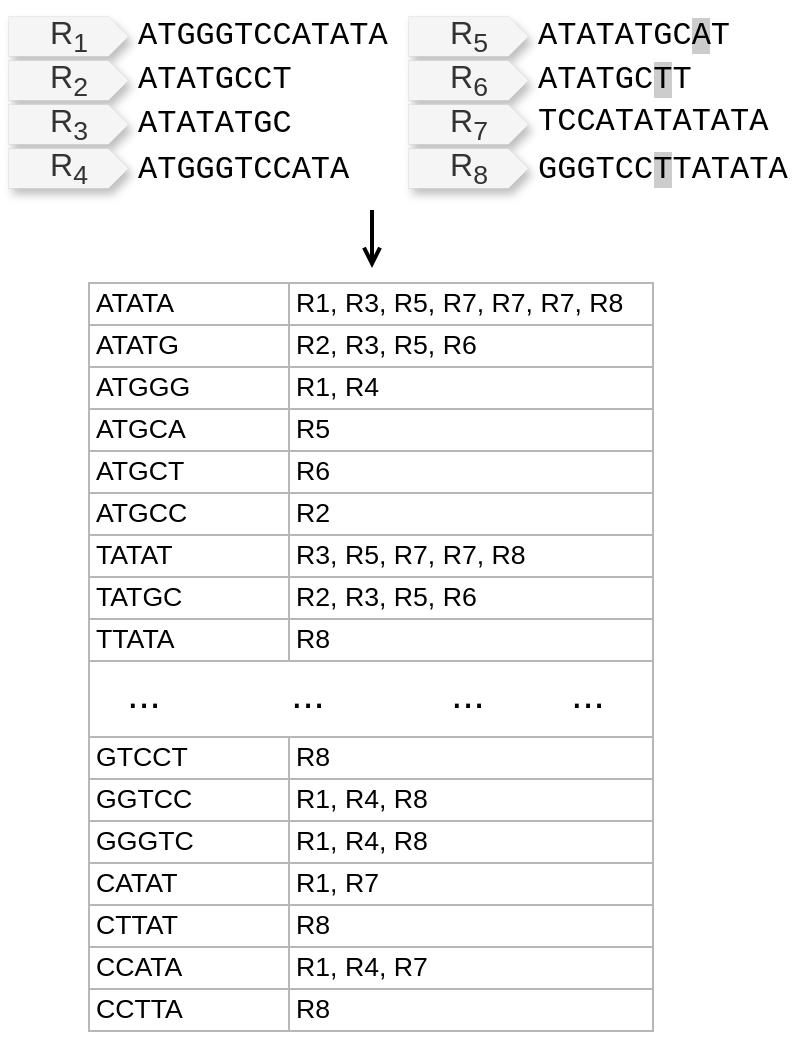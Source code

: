 <mxfile version="24.4.0" type="github">
  <diagram name="Page-1" id="6XR2Yzbt6paxZfj4640B">
    <mxGraphModel dx="1434" dy="759" grid="1" gridSize="10" guides="1" tooltips="1" connect="1" arrows="1" fold="1" page="1" pageScale="1" pageWidth="850" pageHeight="1100" math="0" shadow="0">
      <root>
        <mxCell id="0" />
        <mxCell id="1" parent="0" />
        <UserObject label="&lt;table xmlns=&quot;http://www.w3.org/1999/xhtml&quot; cellspacing=&quot;0&quot; cellpadding=&quot;0&quot; dir=&quot;ltr&quot; border=&quot;1&quot; style=&quot;table-layout:fixed;font-size:10pt;font-family:Arial;width:0px;border-collapse:collapse;border:none&quot; data-sheets-root=&quot;1&quot;&gt;&lt;colgroup&gt;&lt;col width=&quot;100&quot;&gt;&lt;col width=&quot;182&quot;&gt;&lt;/colgroup&gt;&lt;tbody&gt;&lt;tr style=&quot;height:21px;&quot;&gt;&lt;td style=&quot;border-top:1px solid #b7b7b7;border-right:1px solid #b7b7b7;border-bottom:1px solid #b7b7b7;border-left:1px solid #b7b7b7;overflow:hidden;padding:2px 3px 2px 3px;vertical-align:bottom;&quot; data-sheets-value=&quot;{&amp;quot;1&amp;quot;:2,&amp;quot;2&amp;quot;:&amp;quot;ATATA&amp;quot;}&quot;&gt;ATATA&lt;/td&gt;&lt;td style=&quot;border-top:1px solid #b7b7b7;border-right:1px solid #b7b7b7;border-bottom:1px solid #b7b7b7;overflow:hidden;padding:2px 3px 2px 3px;vertical-align:bottom;&quot; data-sheets-value=&quot;{&amp;quot;1&amp;quot;:2,&amp;quot;2&amp;quot;:&amp;quot;R1, R3, R5, R7, R7, R7, R8&amp;quot;}&quot;&gt;R1, R3, R5, R7, R7, R7, R8&lt;/td&gt;&lt;/tr&gt;&lt;tr style=&quot;height:21px;&quot;&gt;&lt;td style=&quot;border-right:1px solid #b7b7b7;border-bottom:1px solid #b7b7b7;border-left:1px solid #b7b7b7;overflow:hidden;padding:2px 3px 2px 3px;vertical-align:bottom;&quot; data-sheets-value=&quot;{&amp;quot;1&amp;quot;:2,&amp;quot;2&amp;quot;:&amp;quot;ATATG&amp;quot;}&quot;&gt;ATATG&lt;/td&gt;&lt;td style=&quot;border-right:1px solid #b7b7b7;border-bottom:1px solid #b7b7b7;overflow:hidden;padding:2px 3px 2px 3px;vertical-align:bottom;&quot; data-sheets-value=&quot;{&amp;quot;1&amp;quot;:2,&amp;quot;2&amp;quot;:&amp;quot;R2, R3, R5, R6&amp;quot;}&quot;&gt;R2, R3, R5, R6&lt;/td&gt;&lt;/tr&gt;&lt;tr style=&quot;height:21px;&quot;&gt;&lt;td style=&quot;border-right:1px solid #b7b7b7;border-bottom:1px solid #b7b7b7;border-left:1px solid #b7b7b7;overflow:hidden;padding:2px 3px 2px 3px;vertical-align:bottom;&quot; data-sheets-value=&quot;{&amp;quot;1&amp;quot;:2,&amp;quot;2&amp;quot;:&amp;quot;ATGGG&amp;quot;}&quot;&gt;ATGGG&lt;/td&gt;&lt;td style=&quot;border-right:1px solid #b7b7b7;border-bottom:1px solid #b7b7b7;overflow:hidden;padding:2px 3px 2px 3px;vertical-align:bottom;&quot; data-sheets-value=&quot;{&amp;quot;1&amp;quot;:2,&amp;quot;2&amp;quot;:&amp;quot;R1, R4&amp;quot;}&quot;&gt;R1, R4&lt;/td&gt;&lt;/tr&gt;&lt;tr style=&quot;height:21px;&quot;&gt;&lt;td style=&quot;border-right:1px solid #b7b7b7;border-bottom:1px solid #b7b7b7;border-left:1px solid #b7b7b7;overflow:hidden;padding:2px 3px 2px 3px;vertical-align:bottom;&quot; data-sheets-value=&quot;{&amp;quot;1&amp;quot;:2,&amp;quot;2&amp;quot;:&amp;quot;ATGCA&amp;quot;}&quot;&gt;ATGCA&lt;/td&gt;&lt;td style=&quot;border-right:1px solid #b7b7b7;border-bottom:1px solid #b7b7b7;overflow:hidden;padding:2px 3px 2px 3px;vertical-align:bottom;&quot; data-sheets-value=&quot;{&amp;quot;1&amp;quot;:2,&amp;quot;2&amp;quot;:&amp;quot;R5&amp;quot;}&quot;&gt;R5&lt;/td&gt;&lt;/tr&gt;&lt;tr style=&quot;height:21px;&quot;&gt;&lt;td style=&quot;border-right:1px solid #b7b7b7;border-bottom:1px solid #b7b7b7;border-left:1px solid #b7b7b7;overflow:hidden;padding:2px 3px 2px 3px;vertical-align:bottom;&quot; data-sheets-value=&quot;{&amp;quot;1&amp;quot;:2,&amp;quot;2&amp;quot;:&amp;quot;ATGCT&amp;quot;}&quot;&gt;ATGCT&lt;/td&gt;&lt;td style=&quot;border-right:1px solid #b7b7b7;border-bottom:1px solid #b7b7b7;overflow:hidden;padding:2px 3px 2px 3px;vertical-align:bottom;&quot; data-sheets-value=&quot;{&amp;quot;1&amp;quot;:2,&amp;quot;2&amp;quot;:&amp;quot;R6&amp;quot;}&quot;&gt;R6&lt;/td&gt;&lt;/tr&gt;&lt;tr style=&quot;height:21px;&quot;&gt;&lt;td style=&quot;border-right:1px solid #b7b7b7;border-bottom:1px solid #b7b7b7;border-left:1px solid #b7b7b7;overflow:hidden;padding:2px 3px 2px 3px;vertical-align:bottom;&quot; data-sheets-value=&quot;{&amp;quot;1&amp;quot;:2,&amp;quot;2&amp;quot;:&amp;quot;ATGCC&amp;quot;}&quot;&gt;ATGCC&lt;/td&gt;&lt;td style=&quot;border-right:1px solid #b7b7b7;border-bottom:1px solid #b7b7b7;overflow:hidden;padding:2px 3px 2px 3px;vertical-align:bottom;&quot; data-sheets-value=&quot;{&amp;quot;1&amp;quot;:2,&amp;quot;2&amp;quot;:&amp;quot;R2&amp;quot;}&quot;&gt;R2&lt;/td&gt;&lt;/tr&gt;&lt;tr style=&quot;height:21px;&quot;&gt;&lt;td style=&quot;border-right:1px solid #b7b7b7;border-bottom:1px solid #b7b7b7;border-left:1px solid #b7b7b7;overflow:hidden;padding:2px 3px 2px 3px;vertical-align:bottom;&quot; data-sheets-value=&quot;{&amp;quot;1&amp;quot;:2,&amp;quot;2&amp;quot;:&amp;quot;TATAT&amp;quot;}&quot;&gt;TATAT&lt;/td&gt;&lt;td style=&quot;border-right:1px solid #b7b7b7;border-bottom:1px solid #b7b7b7;overflow:hidden;padding:2px 3px 2px 3px;vertical-align:bottom;&quot; data-sheets-value=&quot;{&amp;quot;1&amp;quot;:2,&amp;quot;2&amp;quot;:&amp;quot;R3, R5, R7, R7, R8&amp;quot;}&quot;&gt;R3, R5, R7, R7, R8&lt;/td&gt;&lt;/tr&gt;&lt;tr style=&quot;height:21px;&quot;&gt;&lt;td style=&quot;border-right:1px solid #b7b7b7;border-bottom:1px solid #b7b7b7;border-left:1px solid #b7b7b7;overflow:hidden;padding:2px 3px 2px 3px;vertical-align:bottom;&quot; data-sheets-value=&quot;{&amp;quot;1&amp;quot;:2,&amp;quot;2&amp;quot;:&amp;quot;TATGC&amp;quot;}&quot;&gt;TATGC&lt;/td&gt;&lt;td style=&quot;border-right:1px solid #b7b7b7;border-bottom:1px solid #b7b7b7;overflow:hidden;padding:2px 3px 2px 3px;vertical-align:bottom;&quot; data-sheets-value=&quot;{&amp;quot;1&amp;quot;:2,&amp;quot;2&amp;quot;:&amp;quot;R2, R3, R5, R6&amp;quot;}&quot;&gt;R2, R3, R5, R6&lt;/td&gt;&lt;/tr&gt;&lt;tr style=&quot;height:21px;&quot;&gt;&lt;td style=&quot;border-right:1px solid #b7b7b7;border-bottom:1px solid #b7b7b7;border-left:1px solid #b7b7b7;overflow:hidden;padding:2px 3px 2px 3px;vertical-align:bottom;&quot; data-sheets-value=&quot;{&amp;quot;1&amp;quot;:2,&amp;quot;2&amp;quot;:&amp;quot;TTATA&amp;quot;}&quot;&gt;TTATA&lt;/td&gt;&lt;td style=&quot;border-right:1px solid #b7b7b7;border-bottom:1px solid #b7b7b7;overflow:hidden;padding:2px 3px 2px 3px;vertical-align:bottom;&quot; data-sheets-value=&quot;{&amp;quot;1&amp;quot;:2,&amp;quot;2&amp;quot;:&amp;quot;R8&amp;quot;}&quot;&gt;R8&lt;/td&gt;&lt;/tr&gt;&lt;/tbody&gt;&lt;/table&gt;" link="&lt;table xmlns=&quot;http://www.w3.org/1999/xhtml&quot; cellspacing=&quot;0&quot; cellpadding=&quot;0&quot; dir=&quot;ltr&quot; border=&quot;1&quot; style=&quot;table-layout:fixed;font-size:10pt;font-family:Arial;width:0px;border-collapse:collapse;border:none&quot; data-sheets-root=&quot;1&quot;&gt;&lt;colgroup&gt;&lt;col width=&quot;100&quot;&gt;&lt;col width=&quot;182&quot;&gt;&lt;/colgroup&gt;&lt;tbody&gt;&lt;tr style=&quot;height:21px;&quot;&gt;&lt;td style=&quot;border-top:1px solid #b7b7b7;border-right:1px solid #b7b7b7;border-bottom:1px solid #b7b7b7;border-left:1px solid #b7b7b7;overflow:hidden;padding:2px 3px 2px 3px;vertical-align:bottom;&quot; data-sheets-value=&quot;{&amp;quot;1&amp;quot;:2,&amp;quot;2&amp;quot;:&amp;quot;ATATA&amp;quot;}&quot;&gt;ATATA&lt;/td&gt;&lt;td style=&quot;border-top:1px solid #b7b7b7;border-right:1px solid #b7b7b7;border-bottom:1px solid #b7b7b7;overflow:hidden;padding:2px 3px 2px 3px;vertical-align:bottom;&quot; data-sheets-value=&quot;{&amp;quot;1&amp;quot;:2,&amp;quot;2&amp;quot;:&amp;quot;R1, R3, R5, R7, R7, R7, R8&amp;quot;}&quot;&gt;R1, R3, R5, R7, R7, R7, R8&lt;/td&gt;&lt;/tr&gt;&lt;tr style=&quot;height:21px;&quot;&gt;&lt;td style=&quot;border-right:1px solid #b7b7b7;border-bottom:1px solid #b7b7b7;border-left:1px solid #b7b7b7;overflow:hidden;padding:2px 3px 2px 3px;vertical-align:bottom;&quot; data-sheets-value=&quot;{&amp;quot;1&amp;quot;:2,&amp;quot;2&amp;quot;:&amp;quot;ATATG&amp;quot;}&quot;&gt;ATATG&lt;/td&gt;&lt;td style=&quot;border-right:1px solid #b7b7b7;border-bottom:1px solid #b7b7b7;overflow:hidden;padding:2px 3px 2px 3px;vertical-align:bottom;&quot; data-sheets-value=&quot;{&amp;quot;1&amp;quot;:2,&amp;quot;2&amp;quot;:&amp;quot;R2, R3, R5, R6&amp;quot;}&quot;&gt;R2, R3, R5, R6&lt;/td&gt;&lt;/tr&gt;&lt;tr style=&quot;height:21px;&quot;&gt;&lt;td style=&quot;border-right:1px solid #b7b7b7;border-bottom:1px solid #b7b7b7;border-left:1px solid #b7b7b7;overflow:hidden;padding:2px 3px 2px 3px;vertical-align:bottom;&quot; data-sheets-value=&quot;{&amp;quot;1&amp;quot;:2,&amp;quot;2&amp;quot;:&amp;quot;ATGGG&amp;quot;}&quot;&gt;ATGGG&lt;/td&gt;&lt;td style=&quot;border-right:1px solid #b7b7b7;border-bottom:1px solid #b7b7b7;overflow:hidden;padding:2px 3px 2px 3px;vertical-align:bottom;&quot; data-sheets-value=&quot;{&amp;quot;1&amp;quot;:2,&amp;quot;2&amp;quot;:&amp;quot;R1, R4&amp;quot;}&quot;&gt;R1, R4&lt;/td&gt;&lt;/tr&gt;&lt;tr style=&quot;height:21px;&quot;&gt;&lt;td style=&quot;border-right:1px solid #b7b7b7;border-bottom:1px solid #b7b7b7;border-left:1px solid #b7b7b7;overflow:hidden;padding:2px 3px 2px 3px;vertical-align:bottom;&quot; data-sheets-value=&quot;{&amp;quot;1&amp;quot;:2,&amp;quot;2&amp;quot;:&amp;quot;ATGCA&amp;quot;}&quot;&gt;ATGCA&lt;/td&gt;&lt;td style=&quot;border-right:1px solid #b7b7b7;border-bottom:1px solid #b7b7b7;overflow:hidden;padding:2px 3px 2px 3px;vertical-align:bottom;&quot; data-sheets-value=&quot;{&amp;quot;1&amp;quot;:2,&amp;quot;2&amp;quot;:&amp;quot;R5&amp;quot;}&quot;&gt;R5&lt;/td&gt;&lt;/tr&gt;&lt;tr style=&quot;height:21px;&quot;&gt;&lt;td style=&quot;border-right:1px solid #b7b7b7;border-bottom:1px solid #b7b7b7;border-left:1px solid #b7b7b7;overflow:hidden;padding:2px 3px 2px 3px;vertical-align:bottom;&quot; data-sheets-value=&quot;{&amp;quot;1&amp;quot;:2,&amp;quot;2&amp;quot;:&amp;quot;ATGCT&amp;quot;}&quot;&gt;ATGCT&lt;/td&gt;&lt;td style=&quot;border-right:1px solid #b7b7b7;border-bottom:1px solid #b7b7b7;overflow:hidden;padding:2px 3px 2px 3px;vertical-align:bottom;&quot; data-sheets-value=&quot;{&amp;quot;1&amp;quot;:2,&amp;quot;2&amp;quot;:&amp;quot;R6&amp;quot;}&quot;&gt;R6&lt;/td&gt;&lt;/tr&gt;&lt;tr style=&quot;height:21px;&quot;&gt;&lt;td style=&quot;border-right:1px solid #b7b7b7;border-bottom:1px solid #b7b7b7;border-left:1px solid #b7b7b7;overflow:hidden;padding:2px 3px 2px 3px;vertical-align:bottom;&quot; data-sheets-value=&quot;{&amp;quot;1&amp;quot;:2,&amp;quot;2&amp;quot;:&amp;quot;ATGCC&amp;quot;}&quot;&gt;ATGCC&lt;/td&gt;&lt;td style=&quot;border-right:1px solid #b7b7b7;border-bottom:1px solid #b7b7b7;overflow:hidden;padding:2px 3px 2px 3px;vertical-align:bottom;&quot; data-sheets-value=&quot;{&amp;quot;1&amp;quot;:2,&amp;quot;2&amp;quot;:&amp;quot;R2&amp;quot;}&quot;&gt;R2&lt;/td&gt;&lt;/tr&gt;&lt;tr style=&quot;height:21px;&quot;&gt;&lt;td style=&quot;border-right:1px solid #b7b7b7;border-bottom:1px solid #b7b7b7;border-left:1px solid #b7b7b7;overflow:hidden;padding:2px 3px 2px 3px;vertical-align:bottom;&quot; data-sheets-value=&quot;{&amp;quot;1&amp;quot;:2,&amp;quot;2&amp;quot;:&amp;quot;TATAT&amp;quot;}&quot;&gt;TATAT&lt;/td&gt;&lt;td style=&quot;border-right:1px solid #b7b7b7;border-bottom:1px solid #b7b7b7;overflow:hidden;padding:2px 3px 2px 3px;vertical-align:bottom;&quot; data-sheets-value=&quot;{&amp;quot;1&amp;quot;:2,&amp;quot;2&amp;quot;:&amp;quot;R3, R5, R7, R7, R8&amp;quot;}&quot;&gt;R3, R5, R7, R7, R8&lt;/td&gt;&lt;/tr&gt;&lt;tr style=&quot;height:21px;&quot;&gt;&lt;td style=&quot;border-right:1px solid #b7b7b7;border-bottom:1px solid #b7b7b7;border-left:1px solid #b7b7b7;overflow:hidden;padding:2px 3px 2px 3px;vertical-align:bottom;&quot; data-sheets-value=&quot;{&amp;quot;1&amp;quot;:2,&amp;quot;2&amp;quot;:&amp;quot;TATGC&amp;quot;}&quot;&gt;TATGC&lt;/td&gt;&lt;td style=&quot;border-right:1px solid #b7b7b7;border-bottom:1px solid #b7b7b7;overflow:hidden;padding:2px 3px 2px 3px;vertical-align:bottom;&quot; data-sheets-value=&quot;{&amp;quot;1&amp;quot;:2,&amp;quot;2&amp;quot;:&amp;quot;R2, R3, R5, R6&amp;quot;}&quot;&gt;R2, R3, R5, R6&lt;/td&gt;&lt;/tr&gt;&lt;tr style=&quot;height:21px;&quot;&gt;&lt;td style=&quot;border-right:1px solid #b7b7b7;border-bottom:1px solid #b7b7b7;border-left:1px solid #b7b7b7;overflow:hidden;padding:2px 3px 2px 3px;vertical-align:bottom;&quot; data-sheets-value=&quot;{&amp;quot;1&amp;quot;:2,&amp;quot;2&amp;quot;:&amp;quot;TTATA&amp;quot;}&quot;&gt;TTATA&lt;/td&gt;&lt;td style=&quot;border-right:1px solid #b7b7b7;border-bottom:1px solid #b7b7b7;overflow:hidden;padding:2px 3px 2px 3px;vertical-align:bottom;&quot; data-sheets-value=&quot;{&amp;quot;1&amp;quot;:2,&amp;quot;2&amp;quot;:&amp;quot;R8&amp;quot;}&quot;&gt;R8&lt;/td&gt;&lt;/tr&gt;&lt;/tbody&gt;&lt;/table&gt;" id="I33H7h4lQD6JWApyYh__-3">
          <mxCell style="text;whiteSpace=wrap;html=1;" vertex="1" parent="1">
            <mxGeometry x="53" y="153" width="320" height="210" as="geometry" />
          </mxCell>
        </UserObject>
        <mxCell id="I33H7h4lQD6JWApyYh__-5" value="&lt;font style=&quot;font-size: 20px;&quot;&gt;...&lt;br&gt;&lt;/font&gt;" style="text;html=1;align=center;verticalAlign=middle;whiteSpace=wrap;rounded=0;" vertex="1" parent="1">
          <mxGeometry x="53" y="350" width="60" height="30" as="geometry" />
        </mxCell>
        <UserObject label="&lt;table xmlns=&quot;http://www.w3.org/1999/xhtml&quot; cellspacing=&quot;0&quot; cellpadding=&quot;0&quot; dir=&quot;ltr&quot; border=&quot;1&quot; style=&quot;table-layout:fixed;font-size:10pt;font-family:Arial;width:0px;border-collapse:collapse;border:none&quot; data-sheets-root=&quot;1&quot;&gt;&lt;colgroup&gt;&lt;col width=&quot;100&quot;&gt;&lt;col width=&quot;182&quot;&gt;&lt;/colgroup&gt;&lt;tbody&gt;&lt;tr style=&quot;height:21px;&quot;&gt;&lt;td style=&quot;border-top:1px solid #b7b7b7;border-right:1px solid #b7b7b7;border-bottom:1px solid #b7b7b7;border-left:1px solid #b7b7b7;overflow:hidden;padding:2px 3px 2px 3px;vertical-align:bottom;&quot; data-sheets-value=&quot;{&amp;quot;1&amp;quot;:2,&amp;quot;2&amp;quot;:&amp;quot;GTCCT&amp;quot;}&quot;&gt;GTCCT&lt;/td&gt;&lt;td style=&quot;border-top:1px solid #b7b7b7;border-right:1px solid #b7b7b7;border-bottom:1px solid #b7b7b7;overflow:hidden;padding:2px 3px 2px 3px;vertical-align:bottom;&quot; data-sheets-value=&quot;{&amp;quot;1&amp;quot;:2,&amp;quot;2&amp;quot;:&amp;quot;R8&amp;quot;}&quot;&gt;R8&lt;/td&gt;&lt;/tr&gt;&lt;tr style=&quot;height:21px;&quot;&gt;&lt;td style=&quot;border-right:1px solid #b7b7b7;border-bottom:1px solid #b7b7b7;border-left:1px solid #b7b7b7;overflow:hidden;padding:2px 3px 2px 3px;vertical-align:bottom;&quot; data-sheets-value=&quot;{&amp;quot;1&amp;quot;:2,&amp;quot;2&amp;quot;:&amp;quot;GGTCC&amp;quot;}&quot;&gt;GGTCC&lt;/td&gt;&lt;td style=&quot;border-right:1px solid #b7b7b7;border-bottom:1px solid #b7b7b7;overflow:hidden;padding:2px 3px 2px 3px;vertical-align:bottom;&quot; data-sheets-value=&quot;{&amp;quot;1&amp;quot;:2,&amp;quot;2&amp;quot;:&amp;quot;R1, R4, R8&amp;quot;}&quot;&gt;R1, R4, R8&lt;/td&gt;&lt;/tr&gt;&lt;tr style=&quot;height:21px;&quot;&gt;&lt;td style=&quot;border-right:1px solid #b7b7b7;border-bottom:1px solid #b7b7b7;border-left:1px solid #b7b7b7;overflow:hidden;padding:2px 3px 2px 3px;vertical-align:bottom;&quot; data-sheets-value=&quot;{&amp;quot;1&amp;quot;:2,&amp;quot;2&amp;quot;:&amp;quot;GGGTC&amp;quot;}&quot;&gt;GGGTC&lt;/td&gt;&lt;td style=&quot;border-right:1px solid #b7b7b7;border-bottom:1px solid #b7b7b7;overflow:hidden;padding:2px 3px 2px 3px;vertical-align:bottom;&quot; data-sheets-value=&quot;{&amp;quot;1&amp;quot;:2,&amp;quot;2&amp;quot;:&amp;quot;R1, R4, R8&amp;quot;}&quot;&gt;R1, R4, R8&lt;/td&gt;&lt;/tr&gt;&lt;tr style=&quot;height:21px;&quot;&gt;&lt;td style=&quot;border-right:1px solid #b7b7b7;border-bottom:1px solid #b7b7b7;border-left:1px solid #b7b7b7;overflow:hidden;padding:2px 3px 2px 3px;vertical-align:bottom;&quot; data-sheets-value=&quot;{&amp;quot;1&amp;quot;:2,&amp;quot;2&amp;quot;:&amp;quot;CATAT&amp;quot;}&quot;&gt;CATAT&lt;/td&gt;&lt;td style=&quot;border-right:1px solid #b7b7b7;border-bottom:1px solid #b7b7b7;overflow:hidden;padding:2px 3px 2px 3px;vertical-align:bottom;&quot; data-sheets-value=&quot;{&amp;quot;1&amp;quot;:2,&amp;quot;2&amp;quot;:&amp;quot;R1, R7&amp;quot;}&quot;&gt;R1, R7&lt;/td&gt;&lt;/tr&gt;&lt;tr style=&quot;height:21px;&quot;&gt;&lt;td style=&quot;border-right:1px solid #b7b7b7;border-bottom:1px solid #b7b7b7;border-left:1px solid #b7b7b7;overflow:hidden;padding:2px 3px 2px 3px;vertical-align:bottom;&quot; data-sheets-value=&quot;{&amp;quot;1&amp;quot;:2,&amp;quot;2&amp;quot;:&amp;quot;CTTAT&amp;quot;}&quot;&gt;CTTAT&lt;/td&gt;&lt;td style=&quot;border-right:1px solid #b7b7b7;border-bottom:1px solid #b7b7b7;overflow:hidden;padding:2px 3px 2px 3px;vertical-align:bottom;&quot; data-sheets-value=&quot;{&amp;quot;1&amp;quot;:2,&amp;quot;2&amp;quot;:&amp;quot;R8&amp;quot;}&quot;&gt;R8&lt;/td&gt;&lt;/tr&gt;&lt;tr style=&quot;height:21px;&quot;&gt;&lt;td style=&quot;border-right:1px solid #b7b7b7;border-bottom:1px solid #b7b7b7;border-left:1px solid #b7b7b7;overflow:hidden;padding:2px 3px 2px 3px;vertical-align:bottom;&quot; data-sheets-value=&quot;{&amp;quot;1&amp;quot;:2,&amp;quot;2&amp;quot;:&amp;quot;CCATA&amp;quot;}&quot;&gt;CCATA&lt;/td&gt;&lt;td style=&quot;border-right:1px solid #b7b7b7;border-bottom:1px solid #b7b7b7;overflow:hidden;padding:2px 3px 2px 3px;vertical-align:bottom;&quot; data-sheets-value=&quot;{&amp;quot;1&amp;quot;:2,&amp;quot;2&amp;quot;:&amp;quot;R1, R4, R7&amp;quot;}&quot;&gt;R1, R4, R7&lt;/td&gt;&lt;/tr&gt;&lt;tr style=&quot;height:21px;&quot;&gt;&lt;td style=&quot;border-right:1px solid #b7b7b7;border-bottom:1px solid #b7b7b7;border-left:1px solid #b7b7b7;overflow:hidden;padding:2px 3px 2px 3px;vertical-align:bottom;&quot; data-sheets-value=&quot;{&amp;quot;1&amp;quot;:2,&amp;quot;2&amp;quot;:&amp;quot;CCTTA&amp;quot;}&quot;&gt;CCTTA&lt;/td&gt;&lt;td style=&quot;border-right:1px solid #b7b7b7;border-bottom:1px solid #b7b7b7;overflow:hidden;padding:2px 3px 2px 3px;vertical-align:bottom;&quot; data-sheets-value=&quot;{&amp;quot;1&amp;quot;:2,&amp;quot;2&amp;quot;:&amp;quot;R8&amp;quot;}&quot;&gt;R8&lt;/td&gt;&lt;/tr&gt;&lt;/tbody&gt;&lt;/table&gt;" link="&lt;table xmlns=&quot;http://www.w3.org/1999/xhtml&quot; cellspacing=&quot;0&quot; cellpadding=&quot;0&quot; dir=&quot;ltr&quot; border=&quot;1&quot; style=&quot;table-layout:fixed;font-size:10pt;font-family:Arial;width:0px;border-collapse:collapse;border:none&quot; data-sheets-root=&quot;1&quot;&gt;&lt;colgroup&gt;&lt;col width=&quot;100&quot;&gt;&lt;col width=&quot;182&quot;&gt;&lt;/colgroup&gt;&lt;tbody&gt;&lt;tr style=&quot;height:21px;&quot;&gt;&lt;td style=&quot;border-top:1px solid #b7b7b7;border-right:1px solid #b7b7b7;border-bottom:1px solid #b7b7b7;border-left:1px solid #b7b7b7;overflow:hidden;padding:2px 3px 2px 3px;vertical-align:bottom;&quot; data-sheets-value=&quot;{&amp;quot;1&amp;quot;:2,&amp;quot;2&amp;quot;:&amp;quot;GTCCT&amp;quot;}&quot;&gt;GTCCT&lt;/td&gt;&lt;td style=&quot;border-top:1px solid #b7b7b7;border-right:1px solid #b7b7b7;border-bottom:1px solid #b7b7b7;overflow:hidden;padding:2px 3px 2px 3px;vertical-align:bottom;&quot; data-sheets-value=&quot;{&amp;quot;1&amp;quot;:2,&amp;quot;2&amp;quot;:&amp;quot;R8&amp;quot;}&quot;&gt;R8&lt;/td&gt;&lt;/tr&gt;&lt;tr style=&quot;height:21px;&quot;&gt;&lt;td style=&quot;border-right:1px solid #b7b7b7;border-bottom:1px solid #b7b7b7;border-left:1px solid #b7b7b7;overflow:hidden;padding:2px 3px 2px 3px;vertical-align:bottom;&quot; data-sheets-value=&quot;{&amp;quot;1&amp;quot;:2,&amp;quot;2&amp;quot;:&amp;quot;GGTCC&amp;quot;}&quot;&gt;GGTCC&lt;/td&gt;&lt;td style=&quot;border-right:1px solid #b7b7b7;border-bottom:1px solid #b7b7b7;overflow:hidden;padding:2px 3px 2px 3px;vertical-align:bottom;&quot; data-sheets-value=&quot;{&amp;quot;1&amp;quot;:2,&amp;quot;2&amp;quot;:&amp;quot;R1, R4, R8&amp;quot;}&quot;&gt;R1, R4, R8&lt;/td&gt;&lt;/tr&gt;&lt;tr style=&quot;height:21px;&quot;&gt;&lt;td style=&quot;border-right:1px solid #b7b7b7;border-bottom:1px solid #b7b7b7;border-left:1px solid #b7b7b7;overflow:hidden;padding:2px 3px 2px 3px;vertical-align:bottom;&quot; data-sheets-value=&quot;{&amp;quot;1&amp;quot;:2,&amp;quot;2&amp;quot;:&amp;quot;GGGTC&amp;quot;}&quot;&gt;GGGTC&lt;/td&gt;&lt;td style=&quot;border-right:1px solid #b7b7b7;border-bottom:1px solid #b7b7b7;overflow:hidden;padding:2px 3px 2px 3px;vertical-align:bottom;&quot; data-sheets-value=&quot;{&amp;quot;1&amp;quot;:2,&amp;quot;2&amp;quot;:&amp;quot;R1, R4, R8&amp;quot;}&quot;&gt;R1, R4, R8&lt;/td&gt;&lt;/tr&gt;&lt;tr style=&quot;height:21px;&quot;&gt;&lt;td style=&quot;border-right:1px solid #b7b7b7;border-bottom:1px solid #b7b7b7;border-left:1px solid #b7b7b7;overflow:hidden;padding:2px 3px 2px 3px;vertical-align:bottom;&quot; data-sheets-value=&quot;{&amp;quot;1&amp;quot;:2,&amp;quot;2&amp;quot;:&amp;quot;CATAT&amp;quot;}&quot;&gt;CATAT&lt;/td&gt;&lt;td style=&quot;border-right:1px solid #b7b7b7;border-bottom:1px solid #b7b7b7;overflow:hidden;padding:2px 3px 2px 3px;vertical-align:bottom;&quot; data-sheets-value=&quot;{&amp;quot;1&amp;quot;:2,&amp;quot;2&amp;quot;:&amp;quot;R1, R7&amp;quot;}&quot;&gt;R1, R7&lt;/td&gt;&lt;/tr&gt;&lt;tr style=&quot;height:21px;&quot;&gt;&lt;td style=&quot;border-right:1px solid #b7b7b7;border-bottom:1px solid #b7b7b7;border-left:1px solid #b7b7b7;overflow:hidden;padding:2px 3px 2px 3px;vertical-align:bottom;&quot; data-sheets-value=&quot;{&amp;quot;1&amp;quot;:2,&amp;quot;2&amp;quot;:&amp;quot;CTTAT&amp;quot;}&quot;&gt;CTTAT&lt;/td&gt;&lt;td style=&quot;border-right:1px solid #b7b7b7;border-bottom:1px solid #b7b7b7;overflow:hidden;padding:2px 3px 2px 3px;vertical-align:bottom;&quot; data-sheets-value=&quot;{&amp;quot;1&amp;quot;:2,&amp;quot;2&amp;quot;:&amp;quot;R8&amp;quot;}&quot;&gt;R8&lt;/td&gt;&lt;/tr&gt;&lt;tr style=&quot;height:21px;&quot;&gt;&lt;td style=&quot;border-right:1px solid #b7b7b7;border-bottom:1px solid #b7b7b7;border-left:1px solid #b7b7b7;overflow:hidden;padding:2px 3px 2px 3px;vertical-align:bottom;&quot; data-sheets-value=&quot;{&amp;quot;1&amp;quot;:2,&amp;quot;2&amp;quot;:&amp;quot;CCATA&amp;quot;}&quot;&gt;CCATA&lt;/td&gt;&lt;td style=&quot;border-right:1px solid #b7b7b7;border-bottom:1px solid #b7b7b7;overflow:hidden;padding:2px 3px 2px 3px;vertical-align:bottom;&quot; data-sheets-value=&quot;{&amp;quot;1&amp;quot;:2,&amp;quot;2&amp;quot;:&amp;quot;R1, R4, R7&amp;quot;}&quot;&gt;R1, R4, R7&lt;/td&gt;&lt;/tr&gt;&lt;tr style=&quot;height:21px;&quot;&gt;&lt;td style=&quot;border-right:1px solid #b7b7b7;border-bottom:1px solid #b7b7b7;border-left:1px solid #b7b7b7;overflow:hidden;padding:2px 3px 2px 3px;vertical-align:bottom;&quot; data-sheets-value=&quot;{&amp;quot;1&amp;quot;:2,&amp;quot;2&amp;quot;:&amp;quot;CCTTA&amp;quot;}&quot;&gt;CCTTA&lt;/td&gt;&lt;td style=&quot;border-right:1px solid #b7b7b7;border-bottom:1px solid #b7b7b7;overflow:hidden;padding:2px 3px 2px 3px;vertical-align:bottom;&quot; data-sheets-value=&quot;{&amp;quot;1&amp;quot;:2,&amp;quot;2&amp;quot;:&amp;quot;R8&amp;quot;}&quot;&gt;R8&lt;/td&gt;&lt;/tr&gt;&lt;/tbody&gt;&lt;/table&gt;" id="I33H7h4lQD6JWApyYh__-6">
          <mxCell style="text;whiteSpace=wrap;html=1;" vertex="1" parent="1">
            <mxGeometry x="53" y="380" width="320" height="170" as="geometry" />
          </mxCell>
        </UserObject>
        <mxCell id="I33H7h4lQD6JWApyYh__-7" value="&lt;font style=&quot;font-size: 20px;&quot;&gt;...&lt;br&gt;&lt;/font&gt;" style="text;html=1;align=center;verticalAlign=middle;whiteSpace=wrap;rounded=0;" vertex="1" parent="1">
          <mxGeometry x="135" y="350" width="60" height="30" as="geometry" />
        </mxCell>
        <mxCell id="I33H7h4lQD6JWApyYh__-8" value="&lt;font style=&quot;font-size: 20px;&quot;&gt;...&lt;br&gt;&lt;/font&gt;" style="text;html=1;align=center;verticalAlign=middle;whiteSpace=wrap;rounded=0;" vertex="1" parent="1">
          <mxGeometry x="215" y="350" width="60" height="30" as="geometry" />
        </mxCell>
        <mxCell id="I33H7h4lQD6JWApyYh__-9" value="&lt;font style=&quot;font-size: 20px;&quot;&gt;...&lt;br&gt;&lt;/font&gt;" style="text;html=1;align=center;verticalAlign=middle;whiteSpace=wrap;rounded=0;" vertex="1" parent="1">
          <mxGeometry x="275" y="350" width="60" height="30" as="geometry" />
        </mxCell>
        <UserObject label="&lt;table data-sheets-root=&quot;1&quot; style=&quot;table-layout:fixed;font-size:10pt;font-family:Arial;width:0px;border-collapse:collapse;border:none&quot; border=&quot;1&quot; dir=&quot;ltr&quot; cellpadding=&quot;0&quot; cellspacing=&quot;0&quot; xmlns=&quot;http://www.w3.org/1999/xhtml&quot;&gt;&lt;tbody&gt;&lt;tr style=&quot;height:21px;&quot;&gt;&lt;td data-sheets-value=&quot;{&amp;quot;1&amp;quot;:2,&amp;quot;2&amp;quot;:&amp;quot;GTCCT&amp;quot;}&quot; style=&quot;border-top:1px solid #b7b7b7;border-right:1px solid #b7b7b7;border-bottom:1px solid #b7b7b7;border-left:1px solid #b7b7b7;overflow:hidden;padding:2px 3px 2px 3px;vertical-align:bottom;&quot;&gt;GTCCT&lt;/td&gt;&lt;/tr&gt;&lt;/tbody&gt;&lt;/table&gt;" link="&lt;table data-sheets-root=&quot;1&quot; style=&quot;table-layout:fixed;font-size:10pt;font-family:Arial;width:0px;border-collapse:collapse;border:none&quot; border=&quot;1&quot; dir=&quot;ltr&quot; cellpadding=&quot;0&quot; cellspacing=&quot;0&quot; xmlns=&quot;http://www.w3.org/1999/xhtml&quot;&gt;&lt;tbody&gt;&lt;tr style=&quot;height:21px;&quot;&gt;&lt;td data-sheets-value=&quot;{&amp;quot;1&amp;quot;:2,&amp;quot;2&amp;quot;:&amp;quot;GTCCT&amp;quot;}&quot; style=&quot;border-top:1px solid #b7b7b7;border-right:1px solid #b7b7b7;border-bottom:1px solid #b7b7b7;border-left:1px solid #b7b7b7;overflow:hidden;padding:2px 3px 2px 3px;vertical-align:bottom;&quot;&gt;GTCCT&lt;/td&gt;&lt;/tr&gt;&lt;/tbody&gt;&lt;/table&gt;" id="I33H7h4lQD6JWApyYh__-10">
          <mxCell style="text;whiteSpace=wrap;html=1;" vertex="1" parent="1">
            <mxGeometry x="53" y="340" width="30" height="30" as="geometry" />
          </mxCell>
        </UserObject>
        <UserObject label="&lt;table data-sheets-root=&quot;1&quot; style=&quot;table-layout:fixed;font-size:10pt;font-family:Arial;width:0px;border-collapse:collapse;border:none&quot; border=&quot;1&quot; dir=&quot;ltr&quot; cellpadding=&quot;0&quot; cellspacing=&quot;0&quot; xmlns=&quot;http://www.w3.org/1999/xhtml&quot;&gt;&lt;tbody&gt;&lt;tr style=&quot;height:21px;&quot;&gt;&lt;td data-sheets-value=&quot;{&amp;quot;1&amp;quot;:2,&amp;quot;2&amp;quot;:&amp;quot;GTCCT&amp;quot;}&quot; style=&quot;border-top:1px solid #b7b7b7;border-right:1px solid #b7b7b7;border-bottom:1px solid #b7b7b7;border-left:1px solid #b7b7b7;overflow:hidden;padding:2px 3px 2px 3px;vertical-align:bottom;&quot;&gt;GTCCT&lt;/td&gt;&lt;/tr&gt;&lt;/tbody&gt;&lt;/table&gt;" link="&lt;table data-sheets-root=&quot;1&quot; style=&quot;table-layout:fixed;font-size:10pt;font-family:Arial;width:0px;border-collapse:collapse;border:none&quot; border=&quot;1&quot; dir=&quot;ltr&quot; cellpadding=&quot;0&quot; cellspacing=&quot;0&quot; xmlns=&quot;http://www.w3.org/1999/xhtml&quot;&gt;&lt;tbody&gt;&lt;tr style=&quot;height:21px;&quot;&gt;&lt;td data-sheets-value=&quot;{&amp;quot;1&amp;quot;:2,&amp;quot;2&amp;quot;:&amp;quot;GTCCT&amp;quot;}&quot; style=&quot;border-top:1px solid #b7b7b7;border-right:1px solid #b7b7b7;border-bottom:1px solid #b7b7b7;border-left:1px solid #b7b7b7;overflow:hidden;padding:2px 3px 2px 3px;vertical-align:bottom;&quot;&gt;GTCCT&lt;/td&gt;&lt;/tr&gt;&lt;/tbody&gt;&lt;/table&gt;" id="I33H7h4lQD6JWApyYh__-11">
          <mxCell style="text;whiteSpace=wrap;html=1;" vertex="1" parent="1">
            <mxGeometry x="53" y="360" width="30" height="30" as="geometry" />
          </mxCell>
        </UserObject>
        <UserObject label="&lt;table data-sheets-root=&quot;1&quot; style=&quot;table-layout:fixed;font-size:10pt;font-family:Arial;width:0px;border-collapse:collapse;border:none&quot; border=&quot;1&quot; dir=&quot;ltr&quot; cellpadding=&quot;0&quot; cellspacing=&quot;0&quot; xmlns=&quot;http://www.w3.org/1999/xhtml&quot;&gt;&lt;tbody&gt;&lt;tr style=&quot;height:21px;&quot;&gt;&lt;td data-sheets-value=&quot;{&amp;quot;1&amp;quot;:2,&amp;quot;2&amp;quot;:&amp;quot;GTCCT&amp;quot;}&quot; style=&quot;border-top:1px solid #b7b7b7;border-right:1px solid #b7b7b7;border-bottom:1px solid #b7b7b7;border-left:1px solid #b7b7b7;overflow:hidden;padding:2px 3px 2px 3px;vertical-align:bottom;&quot;&gt;GTCCT&lt;/td&gt;&lt;/tr&gt;&lt;/tbody&gt;&lt;/table&gt;" link="&lt;table data-sheets-root=&quot;1&quot; style=&quot;table-layout:fixed;font-size:10pt;font-family:Arial;width:0px;border-collapse:collapse;border:none&quot; border=&quot;1&quot; dir=&quot;ltr&quot; cellpadding=&quot;0&quot; cellspacing=&quot;0&quot; xmlns=&quot;http://www.w3.org/1999/xhtml&quot;&gt;&lt;tbody&gt;&lt;tr style=&quot;height:21px;&quot;&gt;&lt;td data-sheets-value=&quot;{&amp;quot;1&amp;quot;:2,&amp;quot;2&amp;quot;:&amp;quot;GTCCT&amp;quot;}&quot; style=&quot;border-top:1px solid #b7b7b7;border-right:1px solid #b7b7b7;border-bottom:1px solid #b7b7b7;border-left:1px solid #b7b7b7;overflow:hidden;padding:2px 3px 2px 3px;vertical-align:bottom;&quot;&gt;GTCCT&lt;/td&gt;&lt;/tr&gt;&lt;/tbody&gt;&lt;/table&gt;" id="I33H7h4lQD6JWApyYh__-12">
          <mxCell style="text;whiteSpace=wrap;html=1;" vertex="1" parent="1">
            <mxGeometry x="335" y="359" width="30" height="30" as="geometry" />
          </mxCell>
        </UserObject>
        <UserObject label="&lt;table data-sheets-root=&quot;1&quot; style=&quot;table-layout:fixed;font-size:10pt;font-family:Arial;width:0px;border-collapse:collapse;border:none&quot; border=&quot;1&quot; dir=&quot;ltr&quot; cellpadding=&quot;0&quot; cellspacing=&quot;0&quot; xmlns=&quot;http://www.w3.org/1999/xhtml&quot;&gt;&lt;tbody&gt;&lt;tr style=&quot;height:21px;&quot;&gt;&lt;td data-sheets-value=&quot;{&amp;quot;1&amp;quot;:2,&amp;quot;2&amp;quot;:&amp;quot;GTCCT&amp;quot;}&quot; style=&quot;border-top:1px solid #b7b7b7;border-right:1px solid #b7b7b7;border-bottom:1px solid #b7b7b7;border-left:1px solid #b7b7b7;overflow:hidden;padding:2px 3px 2px 3px;vertical-align:bottom;&quot;&gt;GTCCT&lt;/td&gt;&lt;/tr&gt;&lt;/tbody&gt;&lt;/table&gt;" link="&lt;table data-sheets-root=&quot;1&quot; style=&quot;table-layout:fixed;font-size:10pt;font-family:Arial;width:0px;border-collapse:collapse;border:none&quot; border=&quot;1&quot; dir=&quot;ltr&quot; cellpadding=&quot;0&quot; cellspacing=&quot;0&quot; xmlns=&quot;http://www.w3.org/1999/xhtml&quot;&gt;&lt;tbody&gt;&lt;tr style=&quot;height:21px;&quot;&gt;&lt;td data-sheets-value=&quot;{&amp;quot;1&amp;quot;:2,&amp;quot;2&amp;quot;:&amp;quot;GTCCT&amp;quot;}&quot; style=&quot;border-top:1px solid #b7b7b7;border-right:1px solid #b7b7b7;border-bottom:1px solid #b7b7b7;border-left:1px solid #b7b7b7;overflow:hidden;padding:2px 3px 2px 3px;vertical-align:bottom;&quot;&gt;GTCCT&lt;/td&gt;&lt;/tr&gt;&lt;/tbody&gt;&lt;/table&gt;" id="I33H7h4lQD6JWApyYh__-13">
          <mxCell style="text;whiteSpace=wrap;html=1;" vertex="1" parent="1">
            <mxGeometry x="335" y="340" width="12" height="30" as="geometry" />
          </mxCell>
        </UserObject>
        <mxCell id="I33H7h4lQD6JWApyYh__-29" value="&lt;font style=&quot;font-size: 16px;&quot; face=&quot;Courier New&quot;&gt;ATGGGTCCATATA&lt;/font&gt;&lt;font style=&quot;font-size: 16px;&quot; face=&quot;WW2qCex9ZGnOM6EULOnp&quot;&gt; &lt;/font&gt;" style="text;whiteSpace=wrap;html=1;" vertex="1" parent="1">
          <mxGeometry x="78" y="19" width="137" height="29" as="geometry" />
        </mxCell>
        <mxCell id="I33H7h4lQD6JWApyYh__-30" value="&lt;font style=&quot;font-size: 16px;&quot;&gt;R&lt;sub&gt;1&lt;br&gt;&lt;/sub&gt;&lt;/font&gt;" style="html=1;shadow=1;dashed=0;align=center;verticalAlign=middle;shape=mxgraph.arrows2.arrow;dy=0;dx=10;notch=0;fillColor=#f5f5f5;fontColor=#333333;strokeColor=#666666;strokeWidth=0;" vertex="1" parent="1">
          <mxGeometry x="15" y="27" width="60" height="20" as="geometry" />
        </mxCell>
        <mxCell id="I33H7h4lQD6JWApyYh__-31" value="&lt;font style=&quot;font-size: 16px;&quot;&gt;R&lt;sub&gt;2&lt;br&gt;&lt;/sub&gt;&lt;/font&gt;" style="html=1;shadow=1;dashed=0;align=center;verticalAlign=middle;shape=mxgraph.arrows2.arrow;dy=0;dx=10;notch=0;fillColor=#f5f5f5;fontColor=#333333;strokeColor=#666666;strokeWidth=0;" vertex="1" parent="1">
          <mxGeometry x="15" y="49" width="60" height="20" as="geometry" />
        </mxCell>
        <mxCell id="I33H7h4lQD6JWApyYh__-32" value="&lt;font style=&quot;font-size: 16px;&quot;&gt;R&lt;sub&gt;3&lt;br&gt;&lt;/sub&gt;&lt;/font&gt;" style="html=1;shadow=1;dashed=0;align=center;verticalAlign=middle;shape=mxgraph.arrows2.arrow;dy=0;dx=10;notch=0;fillColor=#f5f5f5;fontColor=#333333;strokeColor=#666666;strokeWidth=0;" vertex="1" parent="1">
          <mxGeometry x="15" y="71" width="60" height="20" as="geometry" />
        </mxCell>
        <mxCell id="I33H7h4lQD6JWApyYh__-33" value="&lt;font style=&quot;font-size: 16px;&quot;&gt;R&lt;sub&gt;4&lt;br&gt;&lt;/sub&gt;&lt;/font&gt;" style="html=1;shadow=1;dashed=0;align=center;verticalAlign=middle;shape=mxgraph.arrows2.arrow;dy=0;dx=10;notch=0;fillColor=#f5f5f5;fontColor=#333333;strokeColor=#666666;strokeWidth=0;" vertex="1" parent="1">
          <mxGeometry x="15" y="93" width="60" height="20" as="geometry" />
        </mxCell>
        <mxCell id="I33H7h4lQD6JWApyYh__-34" value="&lt;font style=&quot;font-size: 16px;&quot;&gt;R&lt;sub&gt;5&lt;br&gt;&lt;/sub&gt;&lt;/font&gt;" style="html=1;shadow=1;dashed=0;align=center;verticalAlign=middle;shape=mxgraph.arrows2.arrow;dy=0;dx=10;notch=0;fillColor=#f5f5f5;fontColor=#333333;strokeColor=#666666;strokeWidth=0;" vertex="1" parent="1">
          <mxGeometry x="215" y="27" width="60" height="20" as="geometry" />
        </mxCell>
        <mxCell id="I33H7h4lQD6JWApyYh__-35" value="&lt;font style=&quot;font-size: 16px;&quot;&gt;R&lt;sub&gt;6&lt;br&gt;&lt;/sub&gt;&lt;/font&gt;" style="html=1;shadow=1;dashed=0;align=center;verticalAlign=middle;shape=mxgraph.arrows2.arrow;dy=0;dx=10;notch=0;fillColor=#f5f5f5;fontColor=#333333;strokeColor=#666666;strokeWidth=0;" vertex="1" parent="1">
          <mxGeometry x="215" y="49" width="60" height="20" as="geometry" />
        </mxCell>
        <mxCell id="I33H7h4lQD6JWApyYh__-36" value="&lt;font style=&quot;font-size: 16px;&quot;&gt;R&lt;sub&gt;7&lt;br&gt;&lt;/sub&gt;&lt;/font&gt;" style="html=1;shadow=1;dashed=0;align=center;verticalAlign=middle;shape=mxgraph.arrows2.arrow;dy=0;dx=10;notch=0;fillColor=#f5f5f5;fontColor=#333333;strokeColor=#666666;strokeWidth=0;" vertex="1" parent="1">
          <mxGeometry x="215" y="71" width="60" height="20" as="geometry" />
        </mxCell>
        <mxCell id="I33H7h4lQD6JWApyYh__-37" value="&lt;font style=&quot;font-size: 16px;&quot;&gt;R&lt;sub&gt;8&lt;br&gt;&lt;/sub&gt;&lt;/font&gt;" style="html=1;shadow=1;dashed=0;align=center;verticalAlign=middle;shape=mxgraph.arrows2.arrow;dy=0;dx=10;notch=0;fillColor=#f5f5f5;fontColor=#333333;strokeColor=#666666;strokeWidth=0;" vertex="1" parent="1">
          <mxGeometry x="215" y="93" width="60" height="20" as="geometry" />
        </mxCell>
        <mxCell id="I33H7h4lQD6JWApyYh__-38" value="&lt;font style=&quot;font-size: 16px;&quot; face=&quot;Courier New&quot;&gt;ATATGCCT&lt;/font&gt;" style="text;whiteSpace=wrap;html=1;" vertex="1" parent="1">
          <mxGeometry x="78" y="43" width="87" height="25" as="geometry" />
        </mxCell>
        <mxCell id="I33H7h4lQD6JWApyYh__-39" value="&lt;font style=&quot;font-size: 16px;&quot; face=&quot;Courier New&quot;&gt;ATATATGC&lt;/font&gt;" style="text;whiteSpace=wrap;html=1;" vertex="1" parent="1">
          <mxGeometry x="78" y="64.5" width="87" height="33" as="geometry" />
        </mxCell>
        <mxCell id="I33H7h4lQD6JWApyYh__-40" value="ATGGGTCCATA" style="text;whiteSpace=wrap;fontFamily=Courier New;fontSize=16;" vertex="1" parent="1">
          <mxGeometry x="78" y="88" width="110" height="40" as="geometry" />
        </mxCell>
        <mxCell id="I33H7h4lQD6JWApyYh__-41" value="&lt;font face=&quot;Courier New&quot;&gt;ATATATGC&lt;span style=&quot;background-color: rgb(204, 204, 204);&quot;&gt;A&lt;/span&gt;T&lt;/font&gt;" style="text;whiteSpace=wrap;fontSize=16;html=1;" vertex="1" parent="1">
          <mxGeometry x="278" y="19" width="100" height="29" as="geometry" />
        </mxCell>
        <mxCell id="I33H7h4lQD6JWApyYh__-42" value="&lt;font style=&quot;font-size: 16px;&quot; face=&quot;Courier New&quot;&gt;ATATGC&lt;span style=&quot;background-color: rgb(204, 204, 204);&quot;&gt;T&lt;/span&gt;T&lt;/font&gt;" style="text;whiteSpace=wrap;html=1;" vertex="1" parent="1">
          <mxGeometry x="278" y="43" width="90" height="25" as="geometry" />
        </mxCell>
        <mxCell id="I33H7h4lQD6JWApyYh__-43" value="TCCATATATATA" style="text;whiteSpace=wrap;fontFamily=Courier New;fontSize=16;" vertex="1" parent="1">
          <mxGeometry x="278" y="64" width="110" height="33.5" as="geometry" />
        </mxCell>
        <mxCell id="I33H7h4lQD6JWApyYh__-44" value="GGGTCC&lt;span style=&quot;background-color: rgb(204, 204, 204);&quot;&gt;T&lt;/span&gt;TATATA" style="text;whiteSpace=wrap;fontSize=16;fontFamily=Courier New;html=1;" vertex="1" parent="1">
          <mxGeometry x="278" y="88" width="130" height="40" as="geometry" />
        </mxCell>
        <mxCell id="I33H7h4lQD6JWApyYh__-46" value="" style="endArrow=open;html=1;rounded=0;strokeWidth=2;endFill=0;" edge="1" parent="1">
          <mxGeometry width="50" height="50" relative="1" as="geometry">
            <mxPoint x="197" y="124" as="sourcePoint" />
            <mxPoint x="197" y="153" as="targetPoint" />
          </mxGeometry>
        </mxCell>
      </root>
    </mxGraphModel>
  </diagram>
</mxfile>
